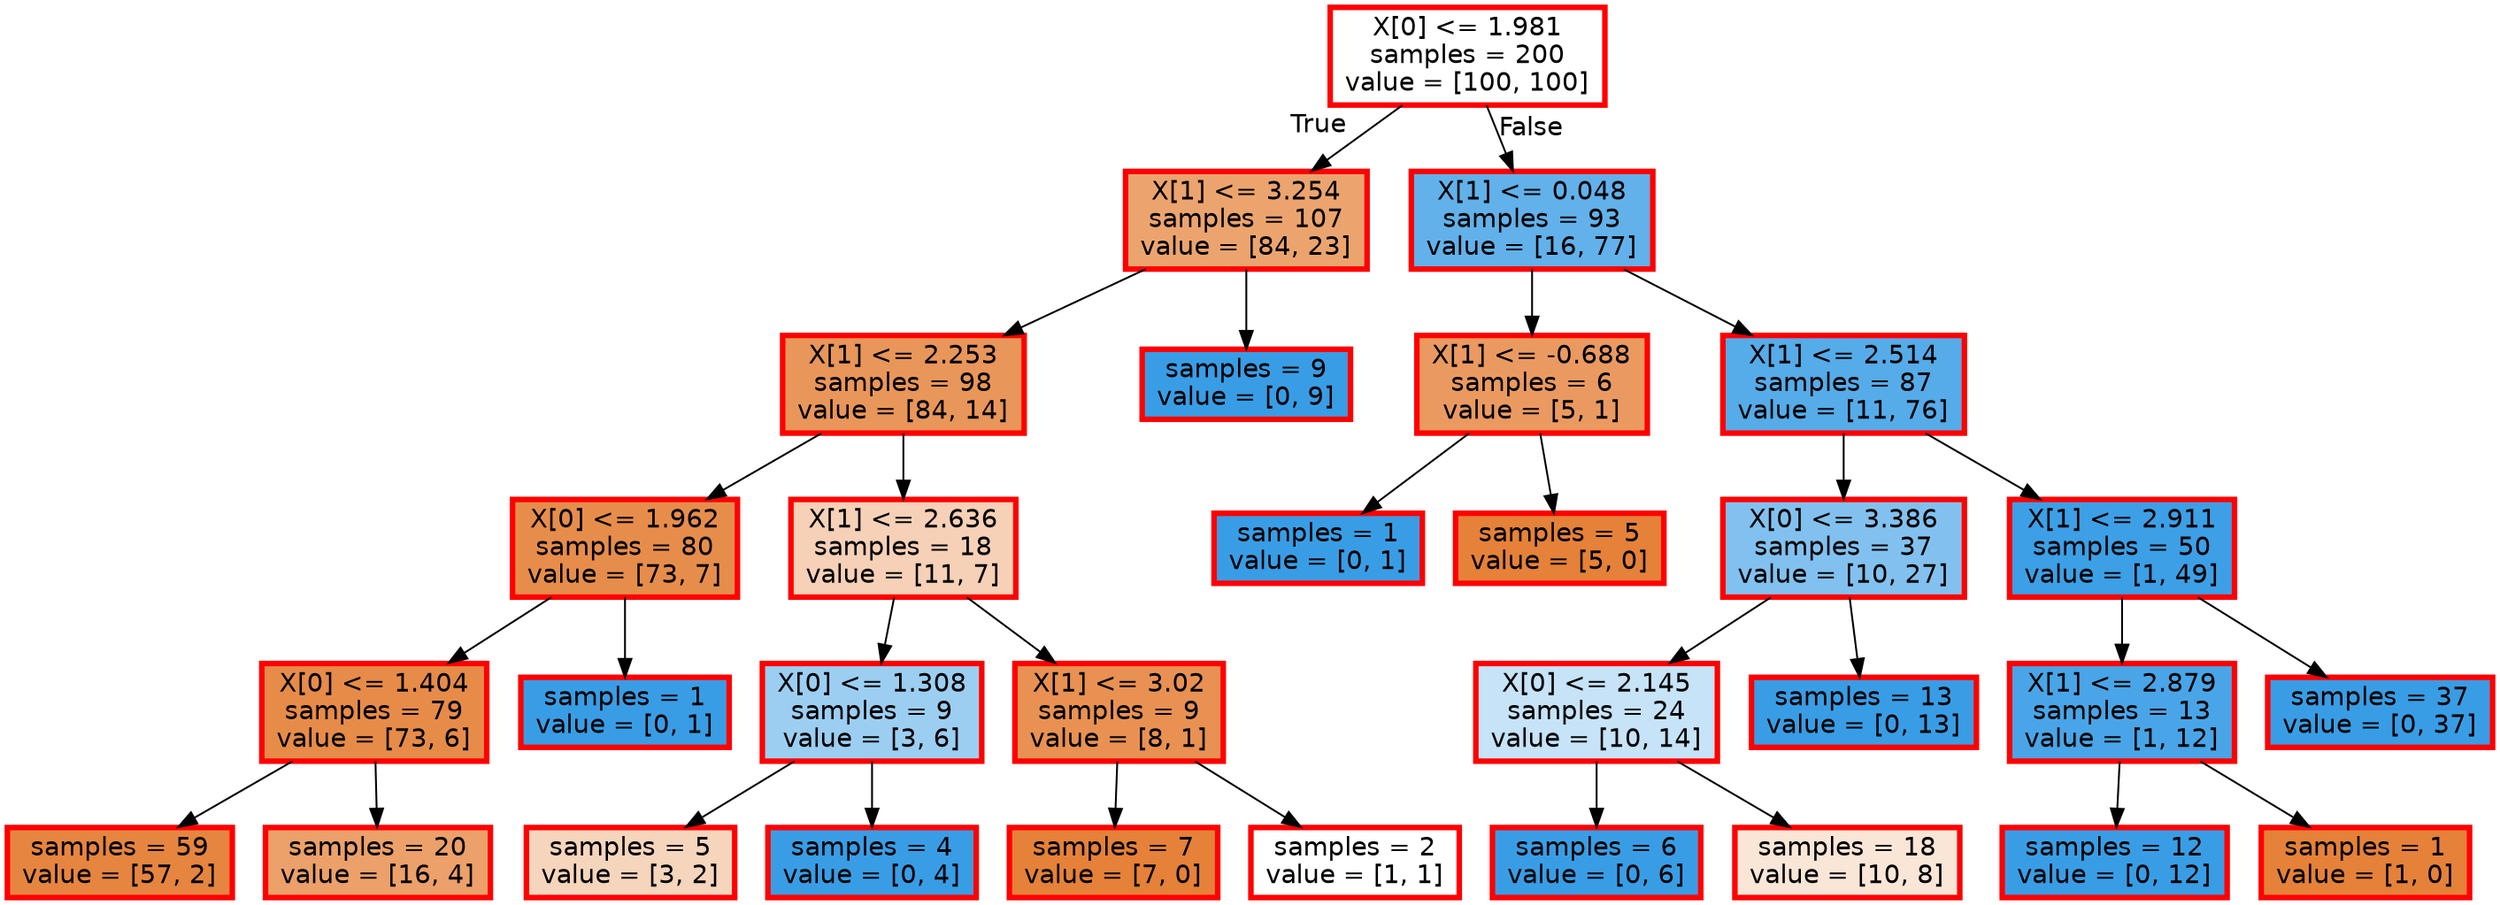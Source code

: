 digraph Tree {



node [shape=box, style="filled", color="black", fontname="helvetica"] ;



edge [fontname="helvetica"] ;



0 [label="X[0] <= 1.981\nsamples = 200\nvalue = [100, 100]", fillcolor="#ffffff" color="red" penwidth=3] ;



1 [label="X[1] <= 3.254\nsamples = 107\nvalue = [84, 23]", fillcolor="#eca46f" color="red" penwidth=3] ;



0 -> 1 [labeldistance=2.5, labelangle=45, headlabel="True"] ;



2 [label="X[1] <= 2.253\nsamples = 98\nvalue = [84, 14]", fillcolor="#e9965a" color="red" penwidth=3] ;



1 -> 2 ;



3 [label="X[0] <= 1.962\nsamples = 80\nvalue = [73, 7]", fillcolor="#e78d4c" color="red" penwidth=3] ;



2 -> 3 ;



4 [label="X[0] <= 1.404\nsamples = 79\nvalue = [73, 6]", fillcolor="#e78b49" color="red" penwidth=3] ;



3 -> 4 ;



5 [label="samples = 59\nvalue = [57, 2]", fillcolor="#e68540" color="red" penwidth=3] ;



4 -> 5 ;



6 [label="samples = 20\nvalue = [16, 4]", fillcolor="#eca06a" color="red" penwidth=3] ;



4 -> 6 ;



7 [label="samples = 1\nvalue = [0, 1]", fillcolor="#399de5" color="red" penwidth=3] ;



3 -> 7 ;



8 [label="X[1] <= 2.636\nsamples = 18\nvalue = [11, 7]", fillcolor="#f6d1b7" color="red" penwidth=3] ;



2 -> 8 ;



9 [label="X[0] <= 1.308\nsamples = 9\nvalue = [3, 6]", fillcolor="#9ccef2" color="red" penwidth=3] ;



8 -> 9 ;



10 [label="samples = 5\nvalue = [3, 2]", fillcolor="#f6d5bd" color="red" penwidth=3] ;



9 -> 10 ;



11 [label="samples = 4\nvalue = [0, 4]", fillcolor="#399de5" color="red" penwidth=3] ;



9 -> 11 ;



12 [label="X[1] <= 3.02\nsamples = 9\nvalue = [8, 1]", fillcolor="#e89152" color="red" penwidth=3] ;



8 -> 12 ;



13 [label="samples = 7\nvalue = [7, 0]", fillcolor="#e58139" color="red" penwidth=3] ;



12 -> 13 ;



14 [label="samples = 2\nvalue = [1, 1]", fillcolor="#ffffff" color="red" penwidth=3] ;



12 -> 14 ;



15 [label="samples = 9\nvalue = [0, 9]", fillcolor="#399de5" color="red" penwidth=3] ;



1 -> 15 ;



16 [label="X[1] <= 0.048\nsamples = 93\nvalue = [16, 77]", fillcolor="#62b1ea" color="red" penwidth=3] ;



0 -> 16 [labeldistance=2.5, labelangle=-45, headlabel="False"] ;



17 [label="X[1] <= -0.688\nsamples = 6\nvalue = [5, 1]", fillcolor="#ea9a61" color="red" penwidth=3] ;



16 -> 17 ;



18 [label="samples = 1\nvalue = [0, 1]", fillcolor="#399de5" color="red" penwidth=3] ;



17 -> 18 ;



19 [label="samples = 5\nvalue = [5, 0]", fillcolor="#e58139" color="red" penwidth=3] ;



17 -> 19 ;



20 [label="X[1] <= 2.514\nsamples = 87\nvalue = [11, 76]", fillcolor="#56abe9" color="red" penwidth=3] ;



16 -> 20 ;



21 [label="X[0] <= 3.386\nsamples = 37\nvalue = [10, 27]", fillcolor="#82c1ef" color="red" penwidth=3] ;



20 -> 21 ;



22 [label="X[0] <= 2.145\nsamples = 24\nvalue = [10, 14]", fillcolor="#c6e3f8" color="red" penwidth=3] ;



21 -> 22 ;



23 [label="samples = 6\nvalue = [0, 6]", fillcolor="#399de5" color="red" penwidth=3] ;



22 -> 23 ;



24 [label="samples = 18\nvalue = [10, 8]", fillcolor="#fae6d7" color="red" penwidth=3] ;



22 -> 24 ;



25 [label="samples = 13\nvalue = [0, 13]", fillcolor="#399de5" color="red" penwidth=3] ;



21 -> 25 ;



26 [label="X[1] <= 2.911\nsamples = 50\nvalue = [1, 49]", fillcolor="#3d9fe6" color="red" penwidth=3] ;



20 -> 26 ;



27 [label="X[1] <= 2.879\nsamples = 13\nvalue = [1, 12]", fillcolor="#49a5e7" color="red" penwidth=3] ;



26 -> 27 ;



28 [label="samples = 12\nvalue = [0, 12]", fillcolor="#399de5" color="red" penwidth=3] ;



27 -> 28 ;



29 [label="samples = 1\nvalue = [1, 0]", fillcolor="#e58139" color="red" penwidth=3] ;



27 -> 29 ;



30 [label="samples = 37\nvalue = [0, 37]", fillcolor="#399de5" color="red" penwidth=3] ;



26 -> 30 ;



}

